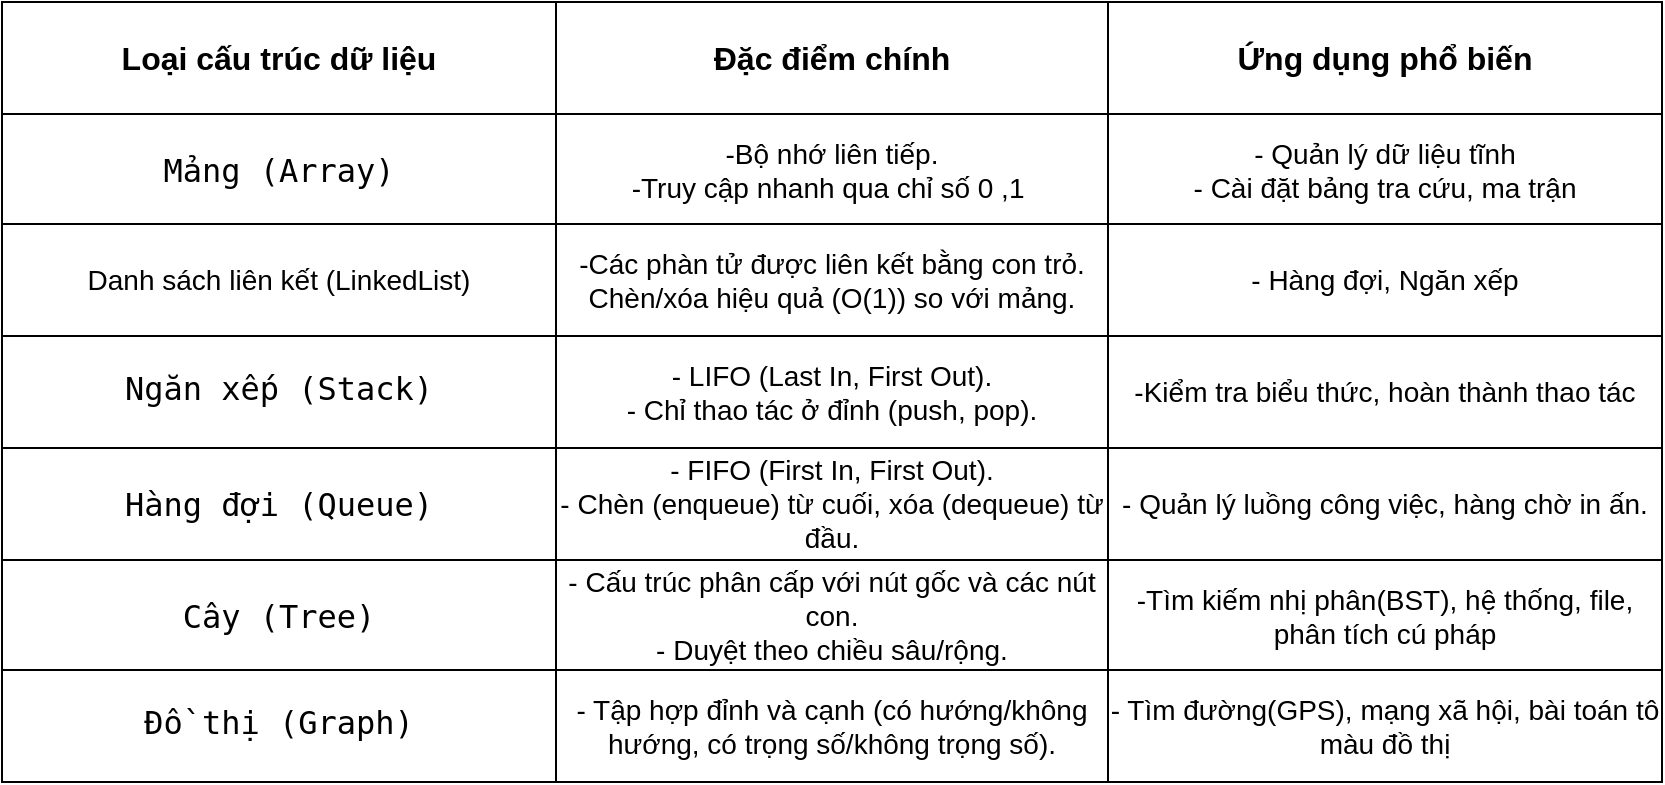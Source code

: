 <mxfile version="25.0.1">
  <diagram name="Trang-1" id="XoV9I0Nv20towqfrA1St">
    <mxGraphModel dx="1006" dy="606" grid="1" gridSize="10" guides="1" tooltips="1" connect="1" arrows="1" fold="1" page="1" pageScale="1" pageWidth="827" pageHeight="1169" math="0" shadow="0">
      <root>
        <mxCell id="0" />
        <mxCell id="1" parent="0" />
        <mxCell id="WYyl16mzlQWzFQ2Bzeol-1" value="" style="shape=table;startSize=0;container=1;collapsible=0;childLayout=tableLayout;" vertex="1" parent="1">
          <mxGeometry x="10" y="170" width="830" height="390" as="geometry" />
        </mxCell>
        <mxCell id="WYyl16mzlQWzFQ2Bzeol-2" value="" style="shape=tableRow;horizontal=0;startSize=0;swimlaneHead=0;swimlaneBody=0;strokeColor=inherit;top=0;left=0;bottom=0;right=0;collapsible=0;dropTarget=0;fillColor=none;points=[[0,0.5],[1,0.5]];portConstraint=eastwest;" vertex="1" parent="WYyl16mzlQWzFQ2Bzeol-1">
          <mxGeometry width="830" height="56" as="geometry" />
        </mxCell>
        <mxCell id="WYyl16mzlQWzFQ2Bzeol-3" value="&lt;b&gt;&lt;font style=&quot;font-size: 16px;&quot;&gt;Loại cấu trúc dữ liệu&lt;/font&gt;&lt;/b&gt;" style="shape=partialRectangle;html=1;whiteSpace=wrap;connectable=0;strokeColor=inherit;overflow=hidden;fillColor=none;top=0;left=0;bottom=0;right=0;pointerEvents=1;align=center;" vertex="1" parent="WYyl16mzlQWzFQ2Bzeol-2">
          <mxGeometry width="277" height="56" as="geometry">
            <mxRectangle width="277" height="56" as="alternateBounds" />
          </mxGeometry>
        </mxCell>
        <mxCell id="WYyl16mzlQWzFQ2Bzeol-4" value="&lt;b&gt;&lt;font style=&quot;font-size: 16px;&quot;&gt;Đặc điểm chính&lt;/font&gt;&lt;/b&gt;" style="shape=partialRectangle;html=1;whiteSpace=wrap;connectable=0;strokeColor=inherit;overflow=hidden;fillColor=none;top=0;left=0;bottom=0;right=0;pointerEvents=1;align=center;" vertex="1" parent="WYyl16mzlQWzFQ2Bzeol-2">
          <mxGeometry x="277" width="276" height="56" as="geometry">
            <mxRectangle width="276" height="56" as="alternateBounds" />
          </mxGeometry>
        </mxCell>
        <mxCell id="WYyl16mzlQWzFQ2Bzeol-5" value="&lt;b&gt;&lt;font style=&quot;font-size: 16px;&quot;&gt;Ứng dụng phổ biến&lt;/font&gt;&lt;/b&gt;" style="shape=partialRectangle;html=1;whiteSpace=wrap;connectable=0;strokeColor=inherit;overflow=hidden;fillColor=none;top=0;left=0;bottom=0;right=0;pointerEvents=1;align=center;" vertex="1" parent="WYyl16mzlQWzFQ2Bzeol-2">
          <mxGeometry x="553" width="277" height="56" as="geometry">
            <mxRectangle width="277" height="56" as="alternateBounds" />
          </mxGeometry>
        </mxCell>
        <mxCell id="WYyl16mzlQWzFQ2Bzeol-6" value="" style="shape=tableRow;horizontal=0;startSize=0;swimlaneHead=0;swimlaneBody=0;strokeColor=inherit;top=0;left=0;bottom=0;right=0;collapsible=0;dropTarget=0;fillColor=none;points=[[0,0.5],[1,0.5]];portConstraint=eastwest;" vertex="1" parent="WYyl16mzlQWzFQ2Bzeol-1">
          <mxGeometry y="56" width="830" height="55" as="geometry" />
        </mxCell>
        <mxCell id="WYyl16mzlQWzFQ2Bzeol-7" value="&lt;span style=&quot;font-family: &amp;quot;Roboto Mono&amp;quot;, monospace; font-size: 16px; text-align: start; white-space-collapse: preserve; background-color: rgb(255, 255, 255);&quot;&gt;Mảng (Array)&lt;/span&gt;" style="shape=partialRectangle;html=1;whiteSpace=wrap;connectable=0;strokeColor=inherit;overflow=hidden;fillColor=none;top=0;left=0;bottom=0;right=0;pointerEvents=1;" vertex="1" parent="WYyl16mzlQWzFQ2Bzeol-6">
          <mxGeometry width="277" height="55" as="geometry">
            <mxRectangle width="277" height="55" as="alternateBounds" />
          </mxGeometry>
        </mxCell>
        <mxCell id="WYyl16mzlQWzFQ2Bzeol-8" value="&lt;font style=&quot;font-size: 14px;&quot;&gt;-Bộ nhớ liên tiếp.&lt;/font&gt;&lt;div&gt;&lt;font style=&quot;font-size: 14px;&quot;&gt;-Truy cập nhanh qua chỉ số 0 ,1&amp;nbsp;&lt;/font&gt;&lt;/div&gt;" style="shape=partialRectangle;html=1;whiteSpace=wrap;connectable=0;strokeColor=inherit;overflow=hidden;fillColor=none;top=0;left=0;bottom=0;right=0;pointerEvents=1;" vertex="1" parent="WYyl16mzlQWzFQ2Bzeol-6">
          <mxGeometry x="277" width="276" height="55" as="geometry">
            <mxRectangle width="276" height="55" as="alternateBounds" />
          </mxGeometry>
        </mxCell>
        <mxCell id="WYyl16mzlQWzFQ2Bzeol-9" value="&lt;font style=&quot;font-size: 14px;&quot;&gt;- Quản lý dữ liệu tĩnh&lt;/font&gt;&lt;div&gt;&lt;font style=&quot;font-size: 14px;&quot;&gt;- Cài đặt bảng tra cứu, ma trận&lt;/font&gt;&lt;/div&gt;" style="shape=partialRectangle;html=1;whiteSpace=wrap;connectable=0;strokeColor=inherit;overflow=hidden;fillColor=none;top=0;left=0;bottom=0;right=0;pointerEvents=1;" vertex="1" parent="WYyl16mzlQWzFQ2Bzeol-6">
          <mxGeometry x="553" width="277" height="55" as="geometry">
            <mxRectangle width="277" height="55" as="alternateBounds" />
          </mxGeometry>
        </mxCell>
        <mxCell id="WYyl16mzlQWzFQ2Bzeol-10" value="" style="shape=tableRow;horizontal=0;startSize=0;swimlaneHead=0;swimlaneBody=0;strokeColor=inherit;top=0;left=0;bottom=0;right=0;collapsible=0;dropTarget=0;fillColor=none;points=[[0,0.5],[1,0.5]];portConstraint=eastwest;" vertex="1" parent="WYyl16mzlQWzFQ2Bzeol-1">
          <mxGeometry y="111" width="830" height="56" as="geometry" />
        </mxCell>
        <mxCell id="WYyl16mzlQWzFQ2Bzeol-11" value="&lt;font style=&quot;font-size: 14px;&quot;&gt;Danh sách liên kết (LinkedList)&lt;/font&gt;" style="shape=partialRectangle;html=1;whiteSpace=wrap;connectable=0;strokeColor=inherit;overflow=hidden;fillColor=none;top=0;left=0;bottom=0;right=0;pointerEvents=1;" vertex="1" parent="WYyl16mzlQWzFQ2Bzeol-10">
          <mxGeometry width="277" height="56" as="geometry">
            <mxRectangle width="277" height="56" as="alternateBounds" />
          </mxGeometry>
        </mxCell>
        <mxCell id="WYyl16mzlQWzFQ2Bzeol-12" value="&lt;font style=&quot;font-size: 14px;&quot;&gt;-Các phàn tử được liên kết bằng con trỏ.&lt;/font&gt;&lt;div&gt;&lt;font style=&quot;font-size: 14px;&quot;&gt;Chèn/xóa hiệu quả (O(1)) so với mảng.&lt;/font&gt;&lt;/div&gt;" style="shape=partialRectangle;html=1;whiteSpace=wrap;connectable=0;strokeColor=inherit;overflow=hidden;fillColor=none;top=0;left=0;bottom=0;right=0;pointerEvents=1;" vertex="1" parent="WYyl16mzlQWzFQ2Bzeol-10">
          <mxGeometry x="277" width="276" height="56" as="geometry">
            <mxRectangle width="276" height="56" as="alternateBounds" />
          </mxGeometry>
        </mxCell>
        <mxCell id="WYyl16mzlQWzFQ2Bzeol-13" value="&lt;font style=&quot;font-size: 14px;&quot;&gt;- Hàng đợi, Ngăn xếp&lt;/font&gt;" style="shape=partialRectangle;html=1;whiteSpace=wrap;connectable=0;strokeColor=inherit;overflow=hidden;fillColor=none;top=0;left=0;bottom=0;right=0;pointerEvents=1;" vertex="1" parent="WYyl16mzlQWzFQ2Bzeol-10">
          <mxGeometry x="553" width="277" height="56" as="geometry">
            <mxRectangle width="277" height="56" as="alternateBounds" />
          </mxGeometry>
        </mxCell>
        <mxCell id="WYyl16mzlQWzFQ2Bzeol-14" value="" style="shape=tableRow;horizontal=0;startSize=0;swimlaneHead=0;swimlaneBody=0;strokeColor=inherit;top=0;left=0;bottom=0;right=0;collapsible=0;dropTarget=0;fillColor=none;points=[[0,0.5],[1,0.5]];portConstraint=eastwest;" vertex="1" parent="WYyl16mzlQWzFQ2Bzeol-1">
          <mxGeometry y="167" width="830" height="56" as="geometry" />
        </mxCell>
        <mxCell id="WYyl16mzlQWzFQ2Bzeol-15" value="&#xa;&lt;span style=&quot;color: rgb(0, 0, 0); font-family: &amp;quot;Roboto Mono&amp;quot;, monospace; font-size: 16px; font-style: normal; font-variant-ligatures: normal; font-variant-caps: normal; font-weight: 400; letter-spacing: normal; orphans: 2; text-align: start; text-indent: 0px; text-transform: none; widows: 2; word-spacing: 0px; -webkit-text-stroke-width: 0px; white-space: pre-wrap; background-color: rgb(255, 255, 255); text-decoration-thickness: initial; text-decoration-style: initial; text-decoration-color: initial; display: inline !important; float: none;&quot;&gt;Ngăn xếp (Stack)&lt;/span&gt;&#xa;&#xa;" style="shape=partialRectangle;html=1;whiteSpace=wrap;connectable=0;strokeColor=inherit;overflow=hidden;fillColor=none;top=0;left=0;bottom=0;right=0;pointerEvents=1;" vertex="1" parent="WYyl16mzlQWzFQ2Bzeol-14">
          <mxGeometry width="277" height="56" as="geometry">
            <mxRectangle width="277" height="56" as="alternateBounds" />
          </mxGeometry>
        </mxCell>
        <mxCell id="WYyl16mzlQWzFQ2Bzeol-16" value="&lt;div&gt;&lt;font style=&quot;font-size: 14px;&quot;&gt;- LIFO (Last In, First Out).&lt;/font&gt;&lt;/div&gt;&lt;div&gt;&lt;font style=&quot;font-size: 14px;&quot;&gt;- Chỉ thao tác ở đỉnh (push, pop).&lt;/font&gt;&lt;/div&gt;" style="shape=partialRectangle;html=1;whiteSpace=wrap;connectable=0;strokeColor=inherit;overflow=hidden;fillColor=none;top=0;left=0;bottom=0;right=0;pointerEvents=1;" vertex="1" parent="WYyl16mzlQWzFQ2Bzeol-14">
          <mxGeometry x="277" width="276" height="56" as="geometry">
            <mxRectangle width="276" height="56" as="alternateBounds" />
          </mxGeometry>
        </mxCell>
        <mxCell id="WYyl16mzlQWzFQ2Bzeol-17" value="&lt;font style=&quot;font-size: 14px;&quot;&gt;-Kiểm tra biểu thức, hoàn thành thao tác&lt;/font&gt;" style="shape=partialRectangle;html=1;whiteSpace=wrap;connectable=0;strokeColor=inherit;overflow=hidden;fillColor=none;top=0;left=0;bottom=0;right=0;pointerEvents=1;" vertex="1" parent="WYyl16mzlQWzFQ2Bzeol-14">
          <mxGeometry x="553" width="277" height="56" as="geometry">
            <mxRectangle width="277" height="56" as="alternateBounds" />
          </mxGeometry>
        </mxCell>
        <mxCell id="WYyl16mzlQWzFQ2Bzeol-18" value="" style="shape=tableRow;horizontal=0;startSize=0;swimlaneHead=0;swimlaneBody=0;strokeColor=inherit;top=0;left=0;bottom=0;right=0;collapsible=0;dropTarget=0;fillColor=none;points=[[0,0.5],[1,0.5]];portConstraint=eastwest;" vertex="1" parent="WYyl16mzlQWzFQ2Bzeol-1">
          <mxGeometry y="223" width="830" height="56" as="geometry" />
        </mxCell>
        <mxCell id="WYyl16mzlQWzFQ2Bzeol-19" value="&lt;span style=&quot;font-family: &amp;quot;Roboto Mono&amp;quot;, monospace; font-size: 16px; text-align: start; white-space-collapse: preserve; background-color: rgb(255, 255, 255);&quot;&gt;Hàng đợi (Queue)&lt;/span&gt;" style="shape=partialRectangle;html=1;whiteSpace=wrap;connectable=0;strokeColor=inherit;overflow=hidden;fillColor=none;top=0;left=0;bottom=0;right=0;pointerEvents=1;" vertex="1" parent="WYyl16mzlQWzFQ2Bzeol-18">
          <mxGeometry width="277" height="56" as="geometry">
            <mxRectangle width="277" height="56" as="alternateBounds" />
          </mxGeometry>
        </mxCell>
        <mxCell id="WYyl16mzlQWzFQ2Bzeol-20" value="&lt;div&gt;&lt;font style=&quot;font-size: 14px;&quot;&gt;- FIFO (First In, First Out).&lt;/font&gt;&lt;/div&gt;&lt;div&gt;&lt;font style=&quot;font-size: 14px;&quot;&gt;- Chèn (enqueue) từ cuối, xóa (dequeue) từ đầu.&lt;/font&gt;&lt;/div&gt;" style="shape=partialRectangle;html=1;whiteSpace=wrap;connectable=0;strokeColor=inherit;overflow=hidden;fillColor=none;top=0;left=0;bottom=0;right=0;pointerEvents=1;" vertex="1" parent="WYyl16mzlQWzFQ2Bzeol-18">
          <mxGeometry x="277" width="276" height="56" as="geometry">
            <mxRectangle width="276" height="56" as="alternateBounds" />
          </mxGeometry>
        </mxCell>
        <mxCell id="WYyl16mzlQWzFQ2Bzeol-21" value="&lt;font style=&quot;font-size: 14px;&quot;&gt;- Quản lý luồng công việc, hàng chờ in ấn.&lt;/font&gt;" style="shape=partialRectangle;html=1;whiteSpace=wrap;connectable=0;strokeColor=inherit;overflow=hidden;fillColor=none;top=0;left=0;bottom=0;right=0;pointerEvents=1;" vertex="1" parent="WYyl16mzlQWzFQ2Bzeol-18">
          <mxGeometry x="553" width="277" height="56" as="geometry">
            <mxRectangle width="277" height="56" as="alternateBounds" />
          </mxGeometry>
        </mxCell>
        <mxCell id="WYyl16mzlQWzFQ2Bzeol-22" value="" style="shape=tableRow;horizontal=0;startSize=0;swimlaneHead=0;swimlaneBody=0;strokeColor=inherit;top=0;left=0;bottom=0;right=0;collapsible=0;dropTarget=0;fillColor=none;points=[[0,0.5],[1,0.5]];portConstraint=eastwest;" vertex="1" parent="WYyl16mzlQWzFQ2Bzeol-1">
          <mxGeometry y="279" width="830" height="55" as="geometry" />
        </mxCell>
        <mxCell id="WYyl16mzlQWzFQ2Bzeol-23" value="&lt;span style=&quot;font-family: &amp;quot;Roboto Mono&amp;quot;, monospace; font-size: 16px; text-align: start; white-space-collapse: preserve; background-color: rgb(255, 255, 255);&quot;&gt;Cây (Tree)&lt;/span&gt;" style="shape=partialRectangle;html=1;whiteSpace=wrap;connectable=0;strokeColor=inherit;overflow=hidden;fillColor=none;top=0;left=0;bottom=0;right=0;pointerEvents=1;" vertex="1" parent="WYyl16mzlQWzFQ2Bzeol-22">
          <mxGeometry width="277" height="55" as="geometry">
            <mxRectangle width="277" height="55" as="alternateBounds" />
          </mxGeometry>
        </mxCell>
        <mxCell id="WYyl16mzlQWzFQ2Bzeol-24" value="&lt;div&gt;&lt;font style=&quot;font-size: 14px;&quot;&gt;- Cấu trúc phân cấp với nút gốc và các nút con.&lt;/font&gt;&lt;/div&gt;&lt;div&gt;&lt;font style=&quot;font-size: 14px;&quot;&gt;- Duyệt theo chiều sâu/rộng.&lt;/font&gt;&lt;/div&gt;" style="shape=partialRectangle;html=1;whiteSpace=wrap;connectable=0;strokeColor=inherit;overflow=hidden;fillColor=none;top=0;left=0;bottom=0;right=0;pointerEvents=1;" vertex="1" parent="WYyl16mzlQWzFQ2Bzeol-22">
          <mxGeometry x="277" width="276" height="55" as="geometry">
            <mxRectangle width="276" height="55" as="alternateBounds" />
          </mxGeometry>
        </mxCell>
        <mxCell id="WYyl16mzlQWzFQ2Bzeol-25" value="&lt;font style=&quot;font-size: 14px;&quot;&gt;-Tìm kiếm nhị phân(BST), hệ thống, file, phân tích cú pháp&lt;/font&gt;" style="shape=partialRectangle;html=1;whiteSpace=wrap;connectable=0;strokeColor=inherit;overflow=hidden;fillColor=none;top=0;left=0;bottom=0;right=0;pointerEvents=1;" vertex="1" parent="WYyl16mzlQWzFQ2Bzeol-22">
          <mxGeometry x="553" width="277" height="55" as="geometry">
            <mxRectangle width="277" height="55" as="alternateBounds" />
          </mxGeometry>
        </mxCell>
        <mxCell id="WYyl16mzlQWzFQ2Bzeol-26" value="" style="shape=tableRow;horizontal=0;startSize=0;swimlaneHead=0;swimlaneBody=0;strokeColor=inherit;top=0;left=0;bottom=0;right=0;collapsible=0;dropTarget=0;fillColor=none;points=[[0,0.5],[1,0.5]];portConstraint=eastwest;" vertex="1" parent="WYyl16mzlQWzFQ2Bzeol-1">
          <mxGeometry y="334" width="830" height="56" as="geometry" />
        </mxCell>
        <mxCell id="WYyl16mzlQWzFQ2Bzeol-27" value="&#xa;&lt;span style=&quot;color: rgb(0, 0, 0); font-family: &amp;quot;Roboto Mono&amp;quot;, monospace; font-size: 16px; font-style: normal; font-variant-ligatures: normal; font-variant-caps: normal; font-weight: 400; letter-spacing: normal; orphans: 2; text-align: start; text-indent: 0px; text-transform: none; widows: 2; word-spacing: 0px; -webkit-text-stroke-width: 0px; white-space: pre-wrap; background-color: rgb(255, 255, 255); text-decoration-thickness: initial; text-decoration-style: initial; text-decoration-color: initial; display: inline !important; float: none;&quot;&gt;Đồ thị (Graph)&lt;/span&gt;&#xa;&#xa;" style="shape=partialRectangle;html=1;whiteSpace=wrap;connectable=0;strokeColor=inherit;overflow=hidden;fillColor=none;top=0;left=0;bottom=0;right=0;pointerEvents=1;" vertex="1" parent="WYyl16mzlQWzFQ2Bzeol-26">
          <mxGeometry width="277" height="56" as="geometry">
            <mxRectangle width="277" height="56" as="alternateBounds" />
          </mxGeometry>
        </mxCell>
        <mxCell id="WYyl16mzlQWzFQ2Bzeol-28" value="&lt;font style=&quot;font-size: 14px;&quot;&gt;- Tập hợp đỉnh và cạnh (có hướng/không hướng, có trọng số/không trọng số).&lt;/font&gt;" style="shape=partialRectangle;html=1;whiteSpace=wrap;connectable=0;strokeColor=inherit;overflow=hidden;fillColor=none;top=0;left=0;bottom=0;right=0;pointerEvents=1;" vertex="1" parent="WYyl16mzlQWzFQ2Bzeol-26">
          <mxGeometry x="277" width="276" height="56" as="geometry">
            <mxRectangle width="276" height="56" as="alternateBounds" />
          </mxGeometry>
        </mxCell>
        <mxCell id="WYyl16mzlQWzFQ2Bzeol-29" value="&lt;font style=&quot;font-size: 14px;&quot;&gt;- Tìm đường(GPS), mạng xã hội, bài toán tô màu đồ thị&lt;/font&gt;" style="shape=partialRectangle;html=1;whiteSpace=wrap;connectable=0;strokeColor=inherit;overflow=hidden;fillColor=none;top=0;left=0;bottom=0;right=0;pointerEvents=1;" vertex="1" parent="WYyl16mzlQWzFQ2Bzeol-26">
          <mxGeometry x="553" width="277" height="56" as="geometry">
            <mxRectangle width="277" height="56" as="alternateBounds" />
          </mxGeometry>
        </mxCell>
      </root>
    </mxGraphModel>
  </diagram>
</mxfile>
